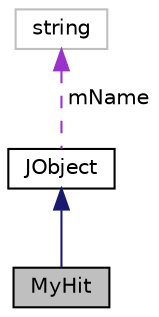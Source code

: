 digraph "MyHit"
{
  edge [fontname="Helvetica",fontsize="10",labelfontname="Helvetica",labelfontsize="10"];
  node [fontname="Helvetica",fontsize="10",shape=record];
  Node1 [label="MyHit",height=0.2,width=0.4,color="black", fillcolor="grey75", style="filled" fontcolor="black"];
  Node2 -> Node1 [dir="back",color="midnightblue",fontsize="10",style="solid",fontname="Helvetica"];
  Node2 [label="JObject",height=0.2,width=0.4,color="black", fillcolor="white", style="filled",URL="$class_j_object.html"];
  Node3 -> Node2 [dir="back",color="darkorchid3",fontsize="10",style="dashed",label=" mName" ,fontname="Helvetica"];
  Node3 [label="string",height=0.2,width=0.4,color="grey75", fillcolor="white", style="filled"];
}
